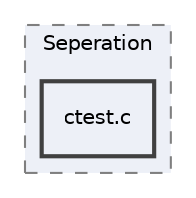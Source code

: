 digraph "/home/bruh/Documents/GitHub/cleaned_and_commented/Seperation/ctest.c"
{
 // LATEX_PDF_SIZE
  edge [fontname="Helvetica",fontsize="10",labelfontname="Helvetica",labelfontsize="10"];
  node [fontname="Helvetica",fontsize="10",shape=record];
  compound=true
  subgraph clusterdir_6a92ae01594ef34d234b6fad52ba91f7 {
    graph [ bgcolor="#edf0f7", pencolor="grey50", style="filled,dashed,", label="Seperation", fontname="Helvetica", fontsize="10", URL="dir_6a92ae01594ef34d234b6fad52ba91f7.html"]
  dir_c50ecfdd152c6aaace6b55add75bc19c [shape=box, label="ctest.c", style="filled,bold,", fillcolor="#edf0f7", color="grey25", URL="dir_c50ecfdd152c6aaace6b55add75bc19c.html"];
  }
}
